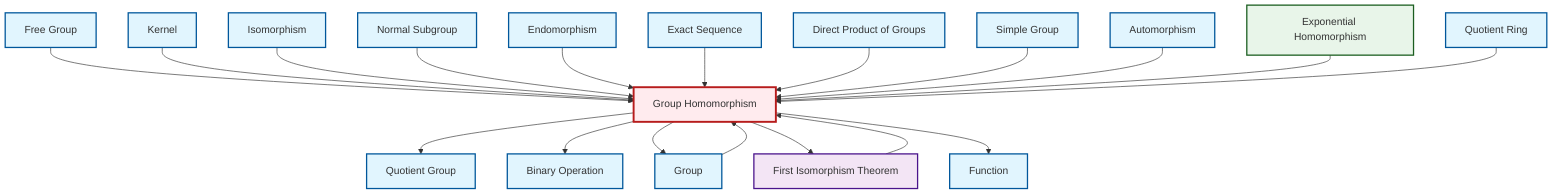 graph TD
    classDef definition fill:#e1f5fe,stroke:#01579b,stroke-width:2px
    classDef theorem fill:#f3e5f5,stroke:#4a148c,stroke-width:2px
    classDef axiom fill:#fff3e0,stroke:#e65100,stroke-width:2px
    classDef example fill:#e8f5e9,stroke:#1b5e20,stroke-width:2px
    classDef current fill:#ffebee,stroke:#b71c1c,stroke-width:3px
    ex-exponential-homomorphism["Exponential Homomorphism"]:::example
    def-simple-group["Simple Group"]:::definition
    def-automorphism["Automorphism"]:::definition
    def-function["Function"]:::definition
    def-homomorphism["Group Homomorphism"]:::definition
    def-group["Group"]:::definition
    def-kernel["Kernel"]:::definition
    def-normal-subgroup["Normal Subgroup"]:::definition
    def-isomorphism["Isomorphism"]:::definition
    def-binary-operation["Binary Operation"]:::definition
    def-free-group["Free Group"]:::definition
    def-direct-product["Direct Product of Groups"]:::definition
    thm-first-isomorphism["First Isomorphism Theorem"]:::theorem
    def-endomorphism["Endomorphism"]:::definition
    def-exact-sequence["Exact Sequence"]:::definition
    def-quotient-ring["Quotient Ring"]:::definition
    def-quotient-group["Quotient Group"]:::definition
    def-free-group --> def-homomorphism
    def-homomorphism --> def-quotient-group
    def-kernel --> def-homomorphism
    def-isomorphism --> def-homomorphism
    def-normal-subgroup --> def-homomorphism
    def-endomorphism --> def-homomorphism
    def-homomorphism --> def-binary-operation
    def-exact-sequence --> def-homomorphism
    def-direct-product --> def-homomorphism
    thm-first-isomorphism --> def-homomorphism
    def-simple-group --> def-homomorphism
    def-homomorphism --> def-group
    def-automorphism --> def-homomorphism
    def-homomorphism --> thm-first-isomorphism
    def-group --> def-homomorphism
    ex-exponential-homomorphism --> def-homomorphism
    def-homomorphism --> def-function
    def-quotient-ring --> def-homomorphism
    class def-homomorphism current